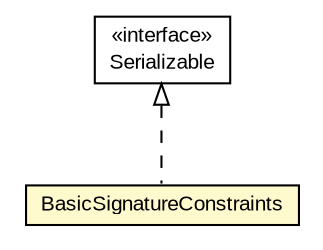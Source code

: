 #!/usr/local/bin/dot
#
# Class diagram 
# Generated by UMLGraph version R5_6-24-gf6e263 (http://www.umlgraph.org/)
#

digraph G {
	edge [fontname="arial",fontsize=10,labelfontname="arial",labelfontsize=10];
	node [fontname="arial",fontsize=10,shape=plaintext];
	nodesep=0.25;
	ranksep=0.5;
	// eu.europa.esig.jaxb.policy.BasicSignatureConstraints
	c179285 [label=<<table title="eu.europa.esig.jaxb.policy.BasicSignatureConstraints" border="0" cellborder="1" cellspacing="0" cellpadding="2" port="p" bgcolor="lemonChiffon" href="./BasicSignatureConstraints.html">
		<tr><td><table border="0" cellspacing="0" cellpadding="1">
<tr><td align="center" balign="center"> BasicSignatureConstraints </td></tr>
		</table></td></tr>
		</table>>, URL="./BasicSignatureConstraints.html", fontname="arial", fontcolor="black", fontsize=10.0];
	//eu.europa.esig.jaxb.policy.BasicSignatureConstraints implements java.io.Serializable
	c179969:p -> c179285:p [dir=back,arrowtail=empty,style=dashed];
	// java.io.Serializable
	c179969 [label=<<table title="java.io.Serializable" border="0" cellborder="1" cellspacing="0" cellpadding="2" port="p" href="http://java.sun.com/j2se/1.4.2/docs/api/java/io/Serializable.html">
		<tr><td><table border="0" cellspacing="0" cellpadding="1">
<tr><td align="center" balign="center"> &#171;interface&#187; </td></tr>
<tr><td align="center" balign="center"> Serializable </td></tr>
		</table></td></tr>
		</table>>, URL="http://java.sun.com/j2se/1.4.2/docs/api/java/io/Serializable.html", fontname="arial", fontcolor="black", fontsize=10.0];
}

